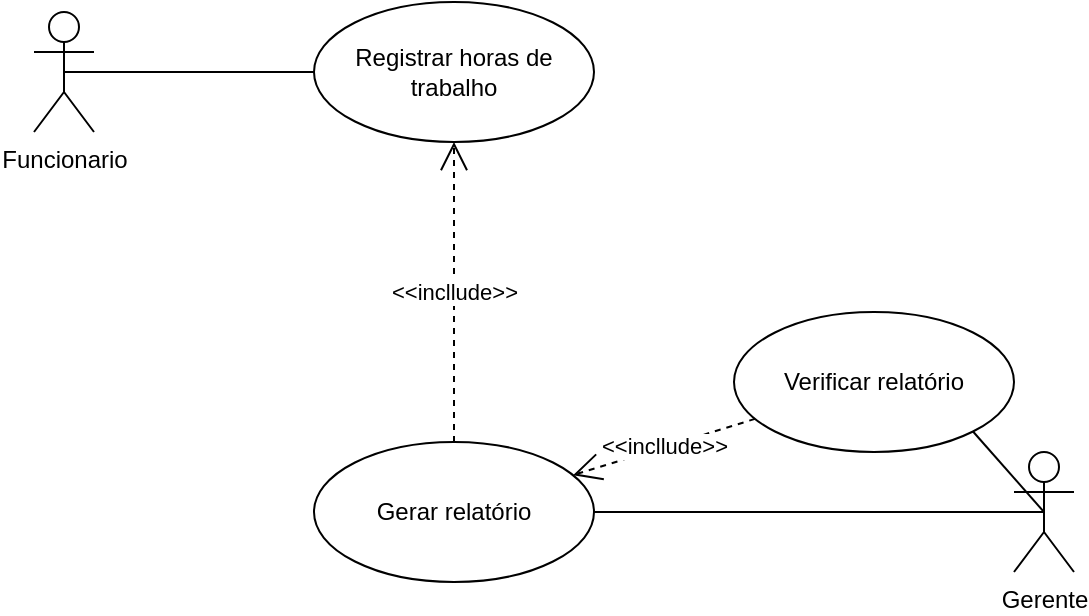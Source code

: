 <mxfile version="21.8.0" type="github">
  <diagram name="Página-1" id="hFGsxHaSRPx3BqDtj-ch">
    <mxGraphModel dx="1181" dy="685" grid="1" gridSize="10" guides="1" tooltips="1" connect="1" arrows="1" fold="1" page="1" pageScale="1" pageWidth="827" pageHeight="1169" math="0" shadow="0">
      <root>
        <mxCell id="0" />
        <mxCell id="1" parent="0" />
        <mxCell id="rQBHs9v089_UBDKq0QUh-5" style="rounded=0;orthogonalLoop=1;jettySize=auto;html=1;exitX=0.5;exitY=0.5;exitDx=0;exitDy=0;exitPerimeter=0;entryX=0;entryY=0.5;entryDx=0;entryDy=0;endArrow=none;endFill=0;" edge="1" parent="1" source="rQBHs9v089_UBDKq0QUh-1" target="rQBHs9v089_UBDKq0QUh-2">
          <mxGeometry relative="1" as="geometry" />
        </mxCell>
        <mxCell id="rQBHs9v089_UBDKq0QUh-1" value="Funcionario" style="shape=umlActor;verticalLabelPosition=bottom;verticalAlign=top;html=1;" vertex="1" parent="1">
          <mxGeometry x="100" y="350" width="30" height="60" as="geometry" />
        </mxCell>
        <mxCell id="rQBHs9v089_UBDKq0QUh-2" value="Registrar horas de trabalho" style="ellipse;whiteSpace=wrap;html=1;" vertex="1" parent="1">
          <mxGeometry x="240" y="345" width="140" height="70" as="geometry" />
        </mxCell>
        <mxCell id="rQBHs9v089_UBDKq0QUh-6" value="Gerente" style="shape=umlActor;verticalLabelPosition=bottom;verticalAlign=top;html=1;" vertex="1" parent="1">
          <mxGeometry x="590" y="570" width="30" height="60" as="geometry" />
        </mxCell>
        <mxCell id="rQBHs9v089_UBDKq0QUh-11" value="Gerar relatório" style="ellipse;whiteSpace=wrap;html=1;" vertex="1" parent="1">
          <mxGeometry x="240" y="565" width="140" height="70" as="geometry" />
        </mxCell>
        <mxCell id="rQBHs9v089_UBDKq0QUh-12" style="rounded=0;orthogonalLoop=1;jettySize=auto;html=1;exitX=1;exitY=0.5;exitDx=0;exitDy=0;entryX=0.5;entryY=0.5;entryDx=0;entryDy=0;entryPerimeter=0;endArrow=none;endFill=0;" edge="1" parent="1" source="rQBHs9v089_UBDKq0QUh-11" target="rQBHs9v089_UBDKq0QUh-6">
          <mxGeometry relative="1" as="geometry" />
        </mxCell>
        <mxCell id="rQBHs9v089_UBDKq0QUh-14" value="&amp;lt;&amp;lt;incllude&amp;gt;&amp;gt;" style="endArrow=open;endSize=12;dashed=1;html=1;rounded=0;exitX=0.5;exitY=0;exitDx=0;exitDy=0;" edge="1" parent="1" source="rQBHs9v089_UBDKq0QUh-11" target="rQBHs9v089_UBDKq0QUh-2">
          <mxGeometry width="160" relative="1" as="geometry">
            <mxPoint x="140" y="638.24" as="sourcePoint" />
            <mxPoint x="247.78" y="531" as="targetPoint" />
          </mxGeometry>
        </mxCell>
        <mxCell id="rQBHs9v089_UBDKq0QUh-16" value="Verificar relatório" style="ellipse;whiteSpace=wrap;html=1;" vertex="1" parent="1">
          <mxGeometry x="450" y="500" width="140" height="70" as="geometry" />
        </mxCell>
        <mxCell id="rQBHs9v089_UBDKq0QUh-17" style="rounded=0;orthogonalLoop=1;jettySize=auto;html=1;exitX=1;exitY=1;exitDx=0;exitDy=0;entryX=0.5;entryY=0.5;entryDx=0;entryDy=0;entryPerimeter=0;endArrow=none;endFill=0;" edge="1" parent="1" source="rQBHs9v089_UBDKq0QUh-16" target="rQBHs9v089_UBDKq0QUh-6">
          <mxGeometry relative="1" as="geometry" />
        </mxCell>
        <mxCell id="rQBHs9v089_UBDKq0QUh-18" value="&amp;lt;&amp;lt;incllude&amp;gt;&amp;gt;" style="endArrow=open;endSize=12;dashed=1;html=1;rounded=0;" edge="1" parent="1" source="rQBHs9v089_UBDKq0QUh-16" target="rQBHs9v089_UBDKq0QUh-11">
          <mxGeometry width="160" relative="1" as="geometry">
            <mxPoint x="495" y="535" as="sourcePoint" />
            <mxPoint x="470" y="350" as="targetPoint" />
          </mxGeometry>
        </mxCell>
      </root>
    </mxGraphModel>
  </diagram>
</mxfile>
